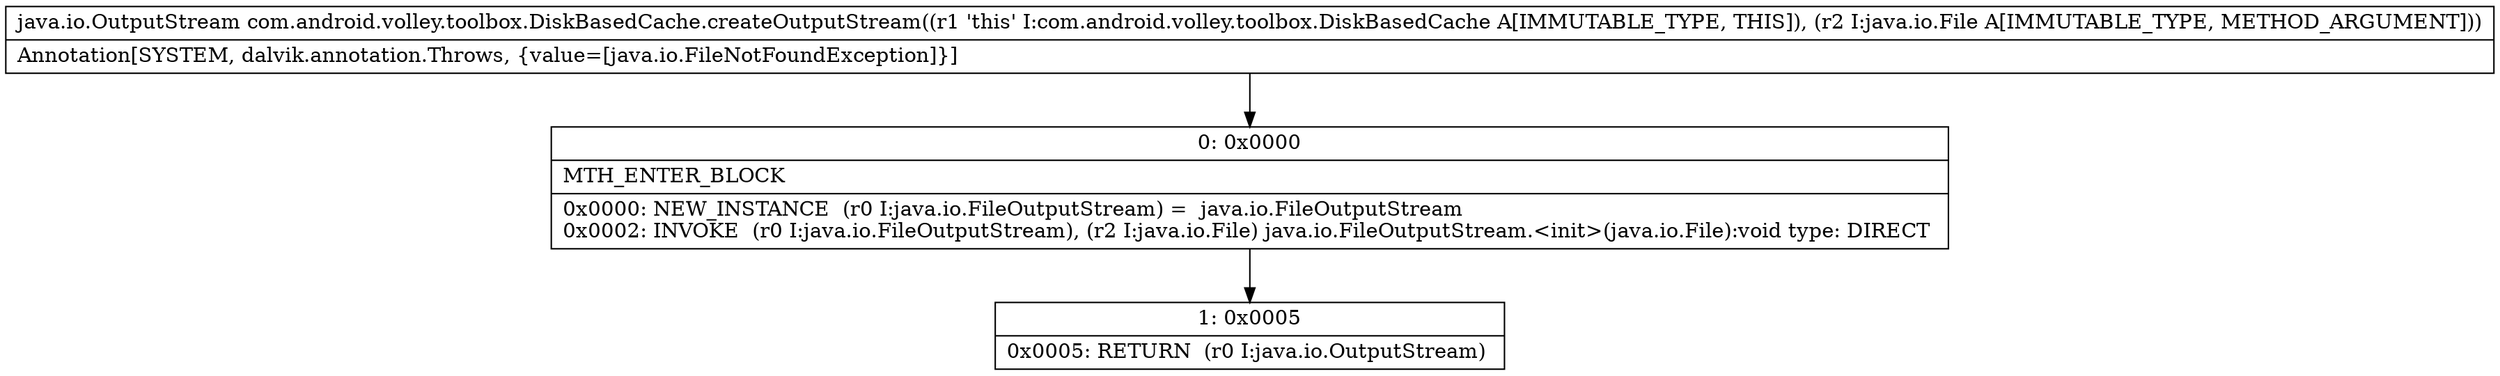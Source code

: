 digraph "CFG forcom.android.volley.toolbox.DiskBasedCache.createOutputStream(Ljava\/io\/File;)Ljava\/io\/OutputStream;" {
Node_0 [shape=record,label="{0\:\ 0x0000|MTH_ENTER_BLOCK\l|0x0000: NEW_INSTANCE  (r0 I:java.io.FileOutputStream) =  java.io.FileOutputStream \l0x0002: INVOKE  (r0 I:java.io.FileOutputStream), (r2 I:java.io.File) java.io.FileOutputStream.\<init\>(java.io.File):void type: DIRECT \l}"];
Node_1 [shape=record,label="{1\:\ 0x0005|0x0005: RETURN  (r0 I:java.io.OutputStream) \l}"];
MethodNode[shape=record,label="{java.io.OutputStream com.android.volley.toolbox.DiskBasedCache.createOutputStream((r1 'this' I:com.android.volley.toolbox.DiskBasedCache A[IMMUTABLE_TYPE, THIS]), (r2 I:java.io.File A[IMMUTABLE_TYPE, METHOD_ARGUMENT]))  | Annotation[SYSTEM, dalvik.annotation.Throws, \{value=[java.io.FileNotFoundException]\}]\l}"];
MethodNode -> Node_0;
Node_0 -> Node_1;
}

